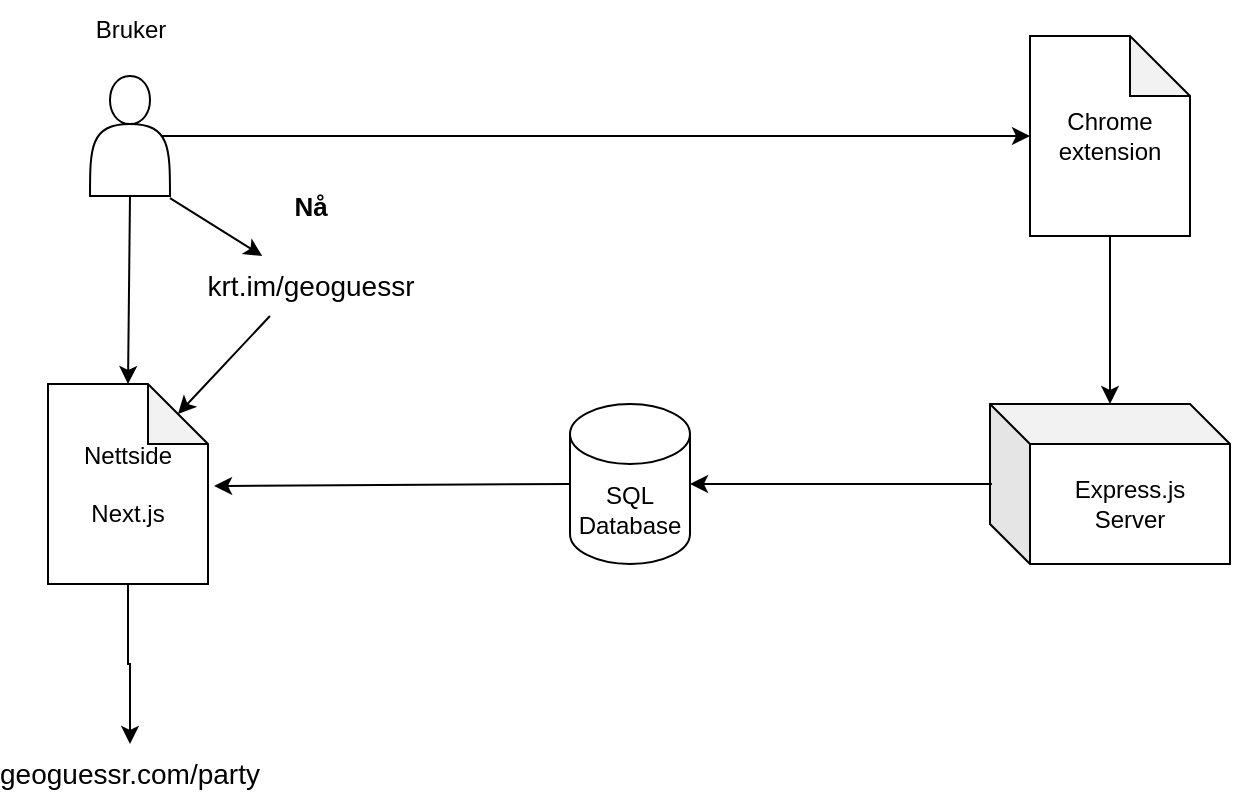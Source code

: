 <mxfile version="24.2.7" type="device">
  <diagram name="Page-1" id="5NBW6lyfdeMWrA51joHa">
    <mxGraphModel dx="949" dy="650" grid="1" gridSize="10" guides="1" tooltips="1" connect="1" arrows="1" fold="1" page="1" pageScale="1" pageWidth="850" pageHeight="1100" math="0" shadow="0">
      <root>
        <mxCell id="0" />
        <mxCell id="1" parent="0" />
        <mxCell id="iOv0mevBwm2K_tQuGI0F-3" value="SQL Database" style="shape=cylinder3;whiteSpace=wrap;html=1;boundedLbl=1;backgroundOutline=1;size=15;" parent="1" vertex="1">
          <mxGeometry x="340" y="480" width="60" height="80" as="geometry" />
        </mxCell>
        <mxCell id="k6Bf0u-Ym7abPgsb-t4X-8" style="edgeStyle=orthogonalEdgeStyle;rounded=0;orthogonalLoop=1;jettySize=auto;html=1;exitX=0.5;exitY=1;exitDx=0;exitDy=0;exitPerimeter=0;" parent="1" source="iOv0mevBwm2K_tQuGI0F-4" target="k6Bf0u-Ym7abPgsb-t4X-4" edge="1">
          <mxGeometry relative="1" as="geometry" />
        </mxCell>
        <mxCell id="iOv0mevBwm2K_tQuGI0F-4" value="Nettside&lt;div&gt;&lt;br&gt;&lt;div&gt;Next.js&lt;/div&gt;&lt;/div&gt;" style="shape=note;whiteSpace=wrap;html=1;backgroundOutline=1;darkOpacity=0.05;" parent="1" vertex="1">
          <mxGeometry x="79" y="470" width="80" height="100" as="geometry" />
        </mxCell>
        <mxCell id="iOv0mevBwm2K_tQuGI0F-5" value="Express.js&lt;br&gt;Server" style="shape=cube;whiteSpace=wrap;html=1;boundedLbl=1;backgroundOutline=1;darkOpacity=0.05;darkOpacity2=0.1;" parent="1" vertex="1">
          <mxGeometry x="550" y="480" width="120" height="80" as="geometry" />
        </mxCell>
        <mxCell id="iOv0mevBwm2K_tQuGI0F-6" value="Chrome extension" style="shape=note;whiteSpace=wrap;html=1;backgroundOutline=1;darkOpacity=0.05;" parent="1" vertex="1">
          <mxGeometry x="570" y="296" width="80" height="100" as="geometry" />
        </mxCell>
        <mxCell id="iOv0mevBwm2K_tQuGI0F-7" value="" style="shape=actor;whiteSpace=wrap;html=1;" parent="1" vertex="1">
          <mxGeometry x="100" y="316" width="40" height="60" as="geometry" />
        </mxCell>
        <mxCell id="iOv0mevBwm2K_tQuGI0F-8" value="" style="endArrow=classic;html=1;rounded=0;entryX=0;entryY=0.5;entryDx=0;entryDy=0;entryPerimeter=0;exitX=0.9;exitY=0.5;exitDx=0;exitDy=0;exitPerimeter=0;" parent="1" source="iOv0mevBwm2K_tQuGI0F-7" target="iOv0mevBwm2K_tQuGI0F-6" edge="1">
          <mxGeometry width="50" height="50" relative="1" as="geometry">
            <mxPoint x="170" y="360" as="sourcePoint" />
            <mxPoint x="260" y="320" as="targetPoint" />
          </mxGeometry>
        </mxCell>
        <mxCell id="k6Bf0u-Ym7abPgsb-t4X-1" value="" style="endArrow=classic;html=1;rounded=0;exitX=0.5;exitY=1;exitDx=0;exitDy=0;exitPerimeter=0;entryX=0.5;entryY=0;entryDx=0;entryDy=0;entryPerimeter=0;" parent="1" source="iOv0mevBwm2K_tQuGI0F-6" target="iOv0mevBwm2K_tQuGI0F-5" edge="1">
          <mxGeometry width="50" height="50" relative="1" as="geometry">
            <mxPoint x="580" y="460" as="sourcePoint" />
            <mxPoint x="630" y="410" as="targetPoint" />
          </mxGeometry>
        </mxCell>
        <mxCell id="k6Bf0u-Ym7abPgsb-t4X-2" value="" style="endArrow=classic;html=1;rounded=0;entryX=1;entryY=0.5;entryDx=0;entryDy=0;entryPerimeter=0;exitX=0.008;exitY=0.5;exitDx=0;exitDy=0;exitPerimeter=0;" parent="1" source="iOv0mevBwm2K_tQuGI0F-5" target="iOv0mevBwm2K_tQuGI0F-3" edge="1">
          <mxGeometry width="50" height="50" relative="1" as="geometry">
            <mxPoint x="539.04" y="592" as="sourcePoint" />
            <mxPoint x="390" y="590" as="targetPoint" />
          </mxGeometry>
        </mxCell>
        <mxCell id="k6Bf0u-Ym7abPgsb-t4X-3" value="" style="endArrow=classic;html=1;rounded=0;entryX=1.038;entryY=0.51;entryDx=0;entryDy=0;exitX=0;exitY=0.5;exitDx=0;exitDy=0;exitPerimeter=0;entryPerimeter=0;" parent="1" source="iOv0mevBwm2K_tQuGI0F-3" target="iOv0mevBwm2K_tQuGI0F-4" edge="1">
          <mxGeometry width="50" height="50" relative="1" as="geometry">
            <mxPoint x="340" y="590" as="sourcePoint" />
            <mxPoint x="160.06" y="590.96" as="targetPoint" />
          </mxGeometry>
        </mxCell>
        <mxCell id="k6Bf0u-Ym7abPgsb-t4X-4" value="&lt;font style=&quot;font-size: 14px;&quot;&gt;geoguessr.com/party&lt;/font&gt;" style="text;html=1;align=center;verticalAlign=middle;whiteSpace=wrap;rounded=0;" parent="1" vertex="1">
          <mxGeometry x="55" y="650" width="130" height="30" as="geometry" />
        </mxCell>
        <mxCell id="k6Bf0u-Ym7abPgsb-t4X-5" value="" style="endArrow=classic;html=1;rounded=0;entryX=0.5;entryY=0;entryDx=0;entryDy=0;entryPerimeter=0;exitX=0.5;exitY=1;exitDx=0;exitDy=0;" parent="1" source="iOv0mevBwm2K_tQuGI0F-7" target="iOv0mevBwm2K_tQuGI0F-4" edge="1">
          <mxGeometry width="50" height="50" relative="1" as="geometry">
            <mxPoint x="180" y="460" as="sourcePoint" />
            <mxPoint x="230" y="410" as="targetPoint" />
          </mxGeometry>
        </mxCell>
        <mxCell id="k6Bf0u-Ym7abPgsb-t4X-6" value="Bruker" style="text;html=1;align=center;verticalAlign=middle;resizable=0;points=[];autosize=1;strokeColor=none;fillColor=none;" parent="1" vertex="1">
          <mxGeometry x="90" y="278" width="60" height="30" as="geometry" />
        </mxCell>
        <mxCell id="k6Bf0u-Ym7abPgsb-t4X-7" value="" style="endArrow=classic;html=1;rounded=0;exitX=1;exitY=1.017;exitDx=0;exitDy=0;exitPerimeter=0;" parent="1" source="iOv0mevBwm2K_tQuGI0F-7" target="k6Bf0u-Ym7abPgsb-t4X-10" edge="1">
          <mxGeometry width="50" height="50" relative="1" as="geometry">
            <mxPoint x="255" y="480" as="sourcePoint" />
            <mxPoint x="305" y="430" as="targetPoint" />
          </mxGeometry>
        </mxCell>
        <mxCell id="k6Bf0u-Ym7abPgsb-t4X-9" value="&lt;font style=&quot;font-size: 13px;&quot;&gt;&lt;b&gt;Nå&lt;/b&gt;&lt;/font&gt;" style="text;html=1;align=center;verticalAlign=middle;resizable=0;points=[];autosize=1;strokeColor=none;fillColor=none;" parent="1" vertex="1">
          <mxGeometry x="190" y="366" width="40" height="30" as="geometry" />
        </mxCell>
        <mxCell id="k6Bf0u-Ym7abPgsb-t4X-10" value="&lt;font style=&quot;font-size: 14px;&quot;&gt;krt.im/geoguessr&lt;/font&gt;" style="text;html=1;align=center;verticalAlign=middle;resizable=0;points=[];autosize=1;strokeColor=none;fillColor=none;" parent="1" vertex="1">
          <mxGeometry x="145" y="406" width="130" height="30" as="geometry" />
        </mxCell>
        <mxCell id="k6Bf0u-Ym7abPgsb-t4X-13" value="" style="edgeStyle=none;orthogonalLoop=1;jettySize=auto;html=1;rounded=0;exitX=0.346;exitY=1;exitDx=0;exitDy=0;exitPerimeter=0;entryX=0;entryY=0;entryDx=65;entryDy=15;entryPerimeter=0;" parent="1" source="k6Bf0u-Ym7abPgsb-t4X-10" target="iOv0mevBwm2K_tQuGI0F-4" edge="1">
          <mxGeometry width="100" relative="1" as="geometry">
            <mxPoint x="140" y="460" as="sourcePoint" />
            <mxPoint x="240" y="460" as="targetPoint" />
            <Array as="points" />
          </mxGeometry>
        </mxCell>
      </root>
    </mxGraphModel>
  </diagram>
</mxfile>
